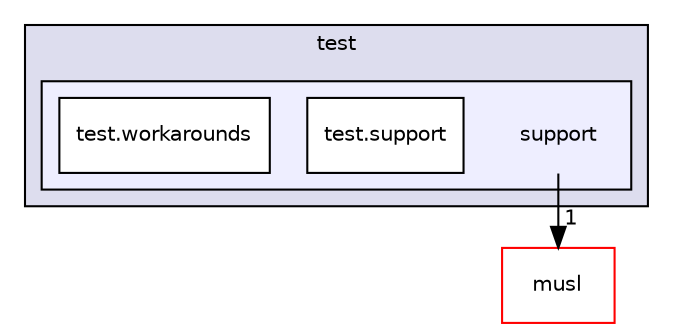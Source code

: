 digraph "contracts/libc++/upstream/test/support" {
  compound=true
  node [ fontsize="10", fontname="Helvetica"];
  edge [ labelfontsize="10", labelfontname="Helvetica"];
  subgraph clusterdir_52576429c2ea572b538c7b817f3a6ed0 {
    graph [ bgcolor="#ddddee", pencolor="black", label="test" fontname="Helvetica", fontsize="10", URL="dir_52576429c2ea572b538c7b817f3a6ed0.html"]
  subgraph clusterdir_c16a51761de5639c2c6e9a1fa7620b9b {
    graph [ bgcolor="#eeeeff", pencolor="black", label="" URL="dir_c16a51761de5639c2c6e9a1fa7620b9b.html"];
    dir_c16a51761de5639c2c6e9a1fa7620b9b [shape=plaintext label="support"];
    dir_275414122ff4935c7122999945454e89 [shape=box label="test.support" color="black" fillcolor="white" style="filled" URL="dir_275414122ff4935c7122999945454e89.html"];
    dir_fe5dcf539bc3369e49e6f4e97531fff5 [shape=box label="test.workarounds" color="black" fillcolor="white" style="filled" URL="dir_fe5dcf539bc3369e49e6f4e97531fff5.html"];
  }
  }
  dir_50d7137a7301a66ec452987911b28b88 [shape=box label="musl" fillcolor="white" style="filled" color="red" URL="dir_50d7137a7301a66ec452987911b28b88.html"];
  dir_c16a51761de5639c2c6e9a1fa7620b9b->dir_50d7137a7301a66ec452987911b28b88 [headlabel="1", labeldistance=1.5 headhref="dir_000636_000020.html"];
}
